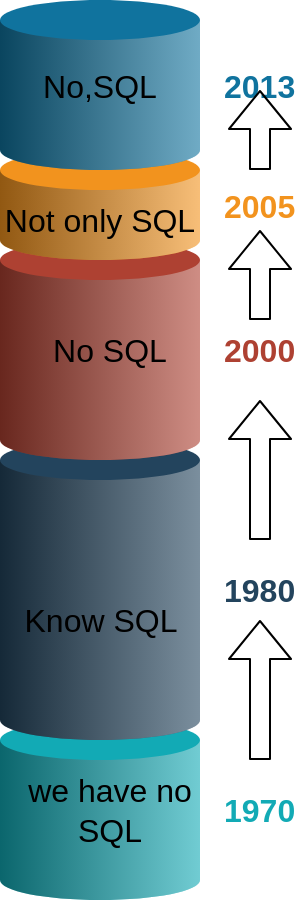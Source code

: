 <mxfile version="12.8.4" type="device"><diagram id="qmJ7t3MabRNqoQrUikzQ" name="Page-1"><mxGraphModel dx="793" dy="441" grid="1" gridSize="10" guides="1" tooltips="1" connect="1" arrows="1" fold="1" page="1" pageScale="1" pageWidth="827" pageHeight="1169" math="0" shadow="0"><root><mxCell id="0"/><mxCell id="1" parent="0"/><mxCell id="Uvh4kPcPuQeyAoq5SQMk-1" value="&lt;font style=&quot;font-size: 16px&quot;&gt;1970&lt;/font&gt;" style="verticalLabelPosition=middle;verticalAlign=middle;html=1;shape=mxgraph.infographic.cylinder;fillColor=#12AAB5;strokeColor=none;shadow=0;align=left;labelPosition=right;spacingLeft=10;fontStyle=1;fontColor=#12AAB5;" vertex="1" parent="1"><mxGeometry x="360" y="360" width="100" height="90" as="geometry"/></mxCell><mxCell id="Uvh4kPcPuQeyAoq5SQMk-2" value="&lt;font style=&quot;font-size: 16px&quot;&gt;1980&lt;/font&gt;" style="verticalLabelPosition=middle;verticalAlign=middle;html=1;shape=mxgraph.infographic.cylinder;fillColor=#23445D;strokeColor=none;shadow=0;align=left;labelPosition=right;spacingLeft=10;fontStyle=1;fontColor=#23445D;" vertex="1" parent="1"><mxGeometry x="360" y="220" width="100" height="150" as="geometry"/></mxCell><mxCell id="Uvh4kPcPuQeyAoq5SQMk-3" value="&lt;span style=&quot;font-size: 16px&quot;&gt;2000&lt;/span&gt;" style="verticalLabelPosition=middle;verticalAlign=middle;html=1;shape=mxgraph.infographic.cylinder;fillColor=#AE4132;strokeColor=none;shadow=0;align=left;labelPosition=right;spacingLeft=10;fontStyle=1;fontColor=#AE4132;" vertex="1" parent="1"><mxGeometry x="360" y="120" width="100" height="110" as="geometry"/></mxCell><mxCell id="Uvh4kPcPuQeyAoq5SQMk-4" value="&lt;font style=&quot;font-size: 16px&quot;&gt;2005&lt;/font&gt;" style="verticalLabelPosition=middle;verticalAlign=middle;html=1;shape=mxgraph.infographic.cylinder;fillColor=#F2931E;strokeColor=none;shadow=0;align=left;labelPosition=right;spacingLeft=10;fontStyle=1;fontColor=#F2931E;" vertex="1" parent="1"><mxGeometry x="360" y="75" width="100" height="55" as="geometry"/></mxCell><mxCell id="Uvh4kPcPuQeyAoq5SQMk-5" value="&lt;font style=&quot;font-size: 16px&quot;&gt;2013&lt;/font&gt;" style="verticalLabelPosition=middle;verticalAlign=middle;html=1;shape=mxgraph.infographic.cylinder;fillColor=#10739E;strokeColor=none;shadow=0;align=left;labelPosition=right;spacingLeft=10;fontStyle=1;fontColor=#10739E;" vertex="1" parent="1"><mxGeometry x="360" width="100" height="85" as="geometry"/></mxCell><mxCell id="Uvh4kPcPuQeyAoq5SQMk-8" value="&lt;font style=&quot;font-size: 16px&quot;&gt;we have no SQL&lt;/font&gt;" style="text;html=1;strokeColor=none;fillColor=none;align=center;verticalAlign=middle;whiteSpace=wrap;rounded=0;" vertex="1" parent="1"><mxGeometry x="370" y="395" width="90" height="20" as="geometry"/></mxCell><mxCell id="Uvh4kPcPuQeyAoq5SQMk-9" value="&lt;font style=&quot;font-size: 16px&quot;&gt;No SQL&lt;/font&gt;" style="text;html=1;strokeColor=none;fillColor=none;align=center;verticalAlign=middle;whiteSpace=wrap;rounded=0;" vertex="1" parent="1"><mxGeometry x="380" y="165" width="70" height="20" as="geometry"/></mxCell><mxCell id="Uvh4kPcPuQeyAoq5SQMk-11" value="&lt;font style=&quot;font-size: 16px&quot;&gt;Know SQL&lt;/font&gt;" style="text;html=1;strokeColor=none;fillColor=none;align=center;verticalAlign=middle;whiteSpace=wrap;rounded=0;" vertex="1" parent="1"><mxGeometry x="367.5" y="300" width="85" height="20" as="geometry"/></mxCell><mxCell id="Uvh4kPcPuQeyAoq5SQMk-12" value="&lt;font style=&quot;font-size: 16px&quot;&gt;Not only SQL&lt;/font&gt;" style="text;html=1;strokeColor=none;fillColor=none;align=center;verticalAlign=middle;whiteSpace=wrap;rounded=0;" vertex="1" parent="1"><mxGeometry x="360" y="100" width="100" height="20" as="geometry"/></mxCell><mxCell id="Uvh4kPcPuQeyAoq5SQMk-13" value="&lt;font style=&quot;font-size: 16px&quot;&gt;No,SQL&lt;/font&gt;" style="text;html=1;strokeColor=none;fillColor=none;align=center;verticalAlign=middle;whiteSpace=wrap;rounded=0;" vertex="1" parent="1"><mxGeometry x="370" y="32.5" width="80" height="20" as="geometry"/></mxCell><mxCell id="Uvh4kPcPuQeyAoq5SQMk-23" value="" style="endArrow=classic;html=1;shape=flexArrow;" edge="1" parent="1"><mxGeometry width="50" height="50" relative="1" as="geometry"><mxPoint x="490" y="380" as="sourcePoint"/><mxPoint x="490" y="310" as="targetPoint"/></mxGeometry></mxCell><mxCell id="Uvh4kPcPuQeyAoq5SQMk-24" value="" style="endArrow=classic;html=1;shape=flexArrow;" edge="1" parent="1"><mxGeometry width="50" height="50" relative="1" as="geometry"><mxPoint x="490" y="270" as="sourcePoint"/><mxPoint x="490" y="200" as="targetPoint"/></mxGeometry></mxCell><mxCell id="Uvh4kPcPuQeyAoq5SQMk-25" value="" style="endArrow=classic;html=1;shape=flexArrow;" edge="1" parent="1"><mxGeometry width="50" height="50" relative="1" as="geometry"><mxPoint x="490" y="160" as="sourcePoint"/><mxPoint x="490" y="115" as="targetPoint"/></mxGeometry></mxCell><mxCell id="Uvh4kPcPuQeyAoq5SQMk-26" value="" style="endArrow=classic;html=1;shape=flexArrow;" edge="1" parent="1"><mxGeometry width="50" height="50" relative="1" as="geometry"><mxPoint x="490" y="85" as="sourcePoint"/><mxPoint x="490" y="45" as="targetPoint"/></mxGeometry></mxCell></root></mxGraphModel></diagram></mxfile>